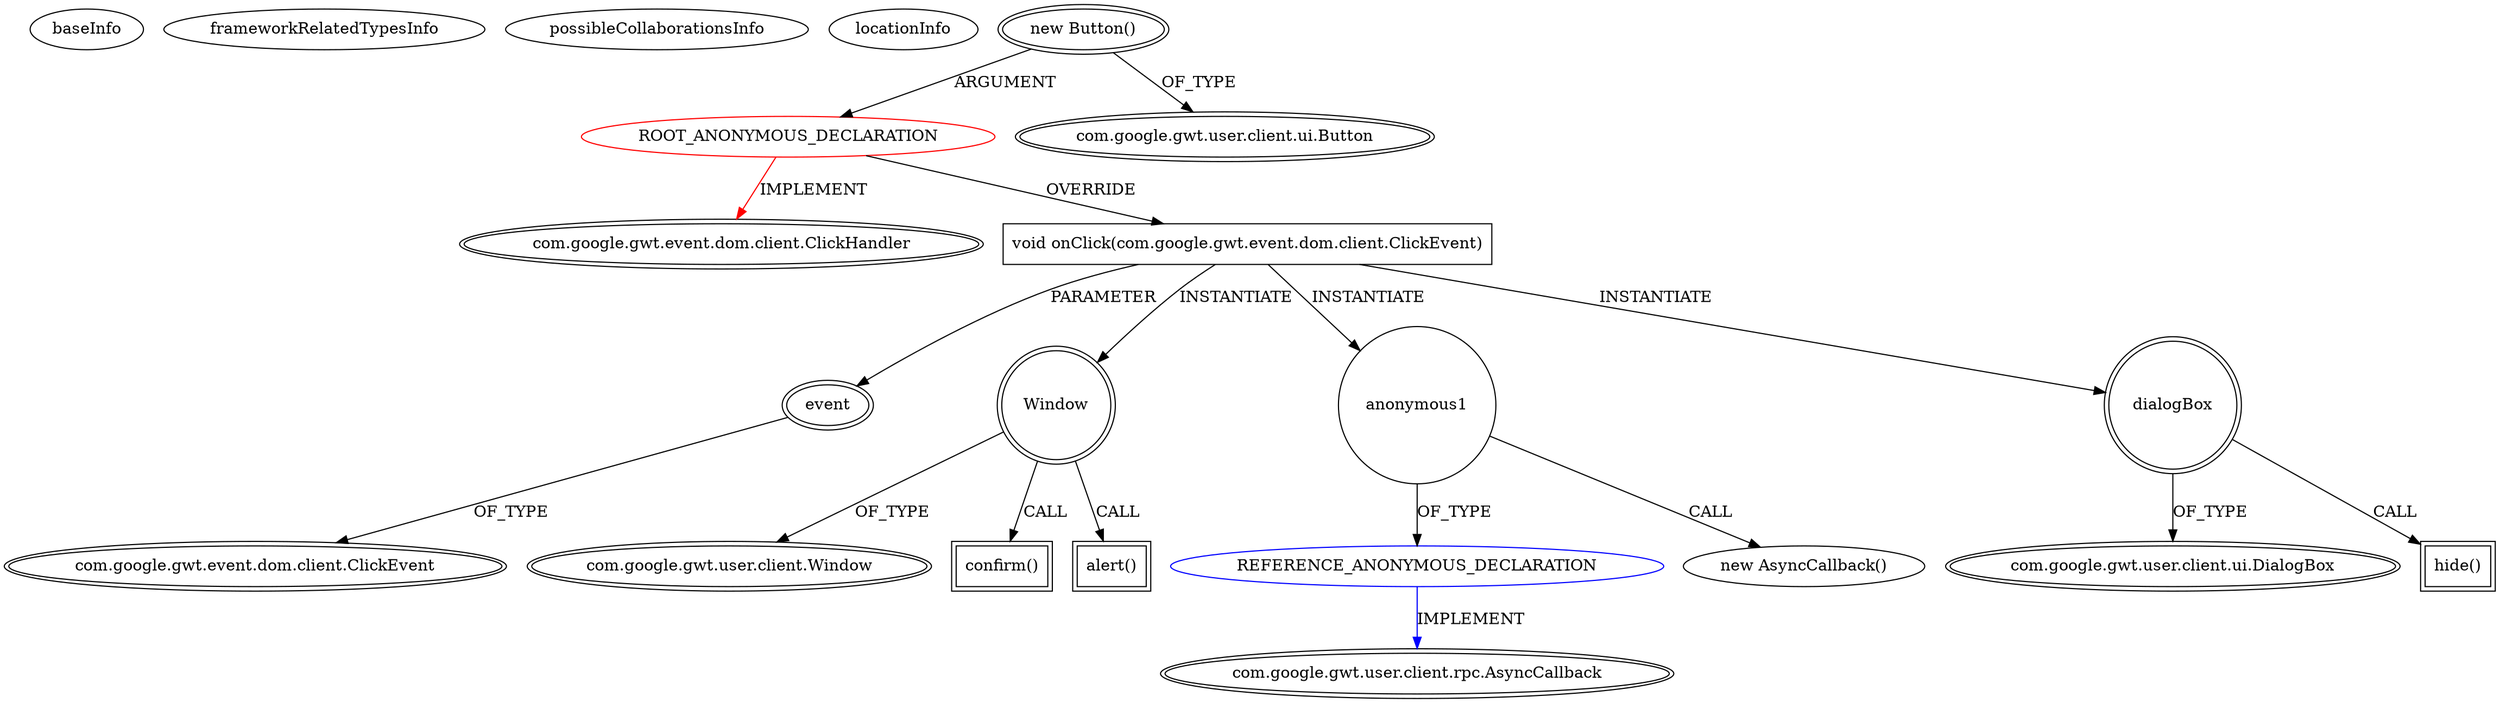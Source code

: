 digraph {
baseInfo[graphId=879,category="extension_graph",isAnonymous=true,possibleRelation=true]
frameworkRelatedTypesInfo[0="com.google.gwt.event.dom.client.ClickHandler"]
possibleCollaborationsInfo[0="879~OVERRIDING_METHOD_DECLARATION-INSTANTIATION-~com.google.gwt.event.dom.client.ClickHandler ~com.google.gwt.user.client.rpc.AsyncCallback ~true~true"]
locationInfo[projectName="bobvash-Resolution-Tracker",filePath="/bobvash-Resolution-Tracker/Resolution-Tracker-master/ResolutionTracker/src/com/bobvash/resolutiontracker/client/ResolutionDayWidget.java",contextSignature="com.google.gwt.user.client.ui.DialogBox createTaskEditDialogBox(com.bobvash.resolutiontracker.client.TaskListClientView,com.bobvash.resolutiontracker.client.SingleTaskClientView)",graphId="879"]
0[label="ROOT_ANONYMOUS_DECLARATION",vertexType="ROOT_ANONYMOUS_DECLARATION",isFrameworkType=false,color=red]
1[label="com.google.gwt.event.dom.client.ClickHandler",vertexType="FRAMEWORK_INTERFACE_TYPE",isFrameworkType=true,peripheries=2]
2[label="new Button()",vertexType="OUTSIDE_CONSTRUCTOR_CALL",isFrameworkType=true,peripheries=2]
3[label="com.google.gwt.user.client.ui.Button",vertexType="FRAMEWORK_CLASS_TYPE",isFrameworkType=true,peripheries=2]
4[label="void onClick(com.google.gwt.event.dom.client.ClickEvent)",vertexType="OVERRIDING_METHOD_DECLARATION",isFrameworkType=false,shape=box]
5[label="event",vertexType="PARAMETER_DECLARATION",isFrameworkType=true,peripheries=2]
6[label="com.google.gwt.event.dom.client.ClickEvent",vertexType="FRAMEWORK_CLASS_TYPE",isFrameworkType=true,peripheries=2]
7[label="Window",vertexType="VARIABLE_EXPRESION",isFrameworkType=true,peripheries=2,shape=circle]
9[label="com.google.gwt.user.client.Window",vertexType="FRAMEWORK_CLASS_TYPE",isFrameworkType=true,peripheries=2]
8[label="confirm()",vertexType="INSIDE_CALL",isFrameworkType=true,peripheries=2,shape=box]
11[label="anonymous1",vertexType="VARIABLE_EXPRESION",isFrameworkType=false,shape=circle]
12[label="REFERENCE_ANONYMOUS_DECLARATION",vertexType="REFERENCE_ANONYMOUS_DECLARATION",isFrameworkType=false,color=blue]
13[label="com.google.gwt.user.client.rpc.AsyncCallback",vertexType="FRAMEWORK_INTERFACE_TYPE",isFrameworkType=true,peripheries=2]
10[label="new AsyncCallback()",vertexType="CONSTRUCTOR_CALL",isFrameworkType=false]
15[label="alert()",vertexType="INSIDE_CALL",isFrameworkType=true,peripheries=2,shape=box]
16[label="dialogBox",vertexType="VARIABLE_EXPRESION",isFrameworkType=true,peripheries=2,shape=circle]
18[label="com.google.gwt.user.client.ui.DialogBox",vertexType="FRAMEWORK_CLASS_TYPE",isFrameworkType=true,peripheries=2]
17[label="hide()",vertexType="INSIDE_CALL",isFrameworkType=true,peripheries=2,shape=box]
0->1[label="IMPLEMENT",color=red]
2->0[label="ARGUMENT"]
2->3[label="OF_TYPE"]
0->4[label="OVERRIDE"]
5->6[label="OF_TYPE"]
4->5[label="PARAMETER"]
4->7[label="INSTANTIATE"]
7->9[label="OF_TYPE"]
7->8[label="CALL"]
4->11[label="INSTANTIATE"]
12->13[label="IMPLEMENT",color=blue]
11->12[label="OF_TYPE"]
11->10[label="CALL"]
7->15[label="CALL"]
4->16[label="INSTANTIATE"]
16->18[label="OF_TYPE"]
16->17[label="CALL"]
}
